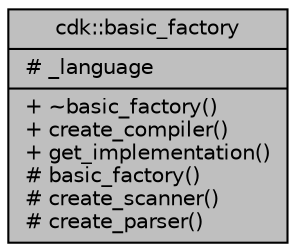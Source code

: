 digraph "cdk::basic_factory"
{
  edge [fontname="Helvetica",fontsize="10",labelfontname="Helvetica",labelfontsize="10"];
  node [fontname="Helvetica",fontsize="10",shape=record];
  Node2 [label="{cdk::basic_factory\n|# _language\l|+ ~basic_factory()\l+ create_compiler()\l+ get_implementation()\l# basic_factory()\l# create_scanner()\l# create_parser()\l}",height=0.2,width=0.4,color="black", fillcolor="grey75", style="filled", fontcolor="black"];
}
